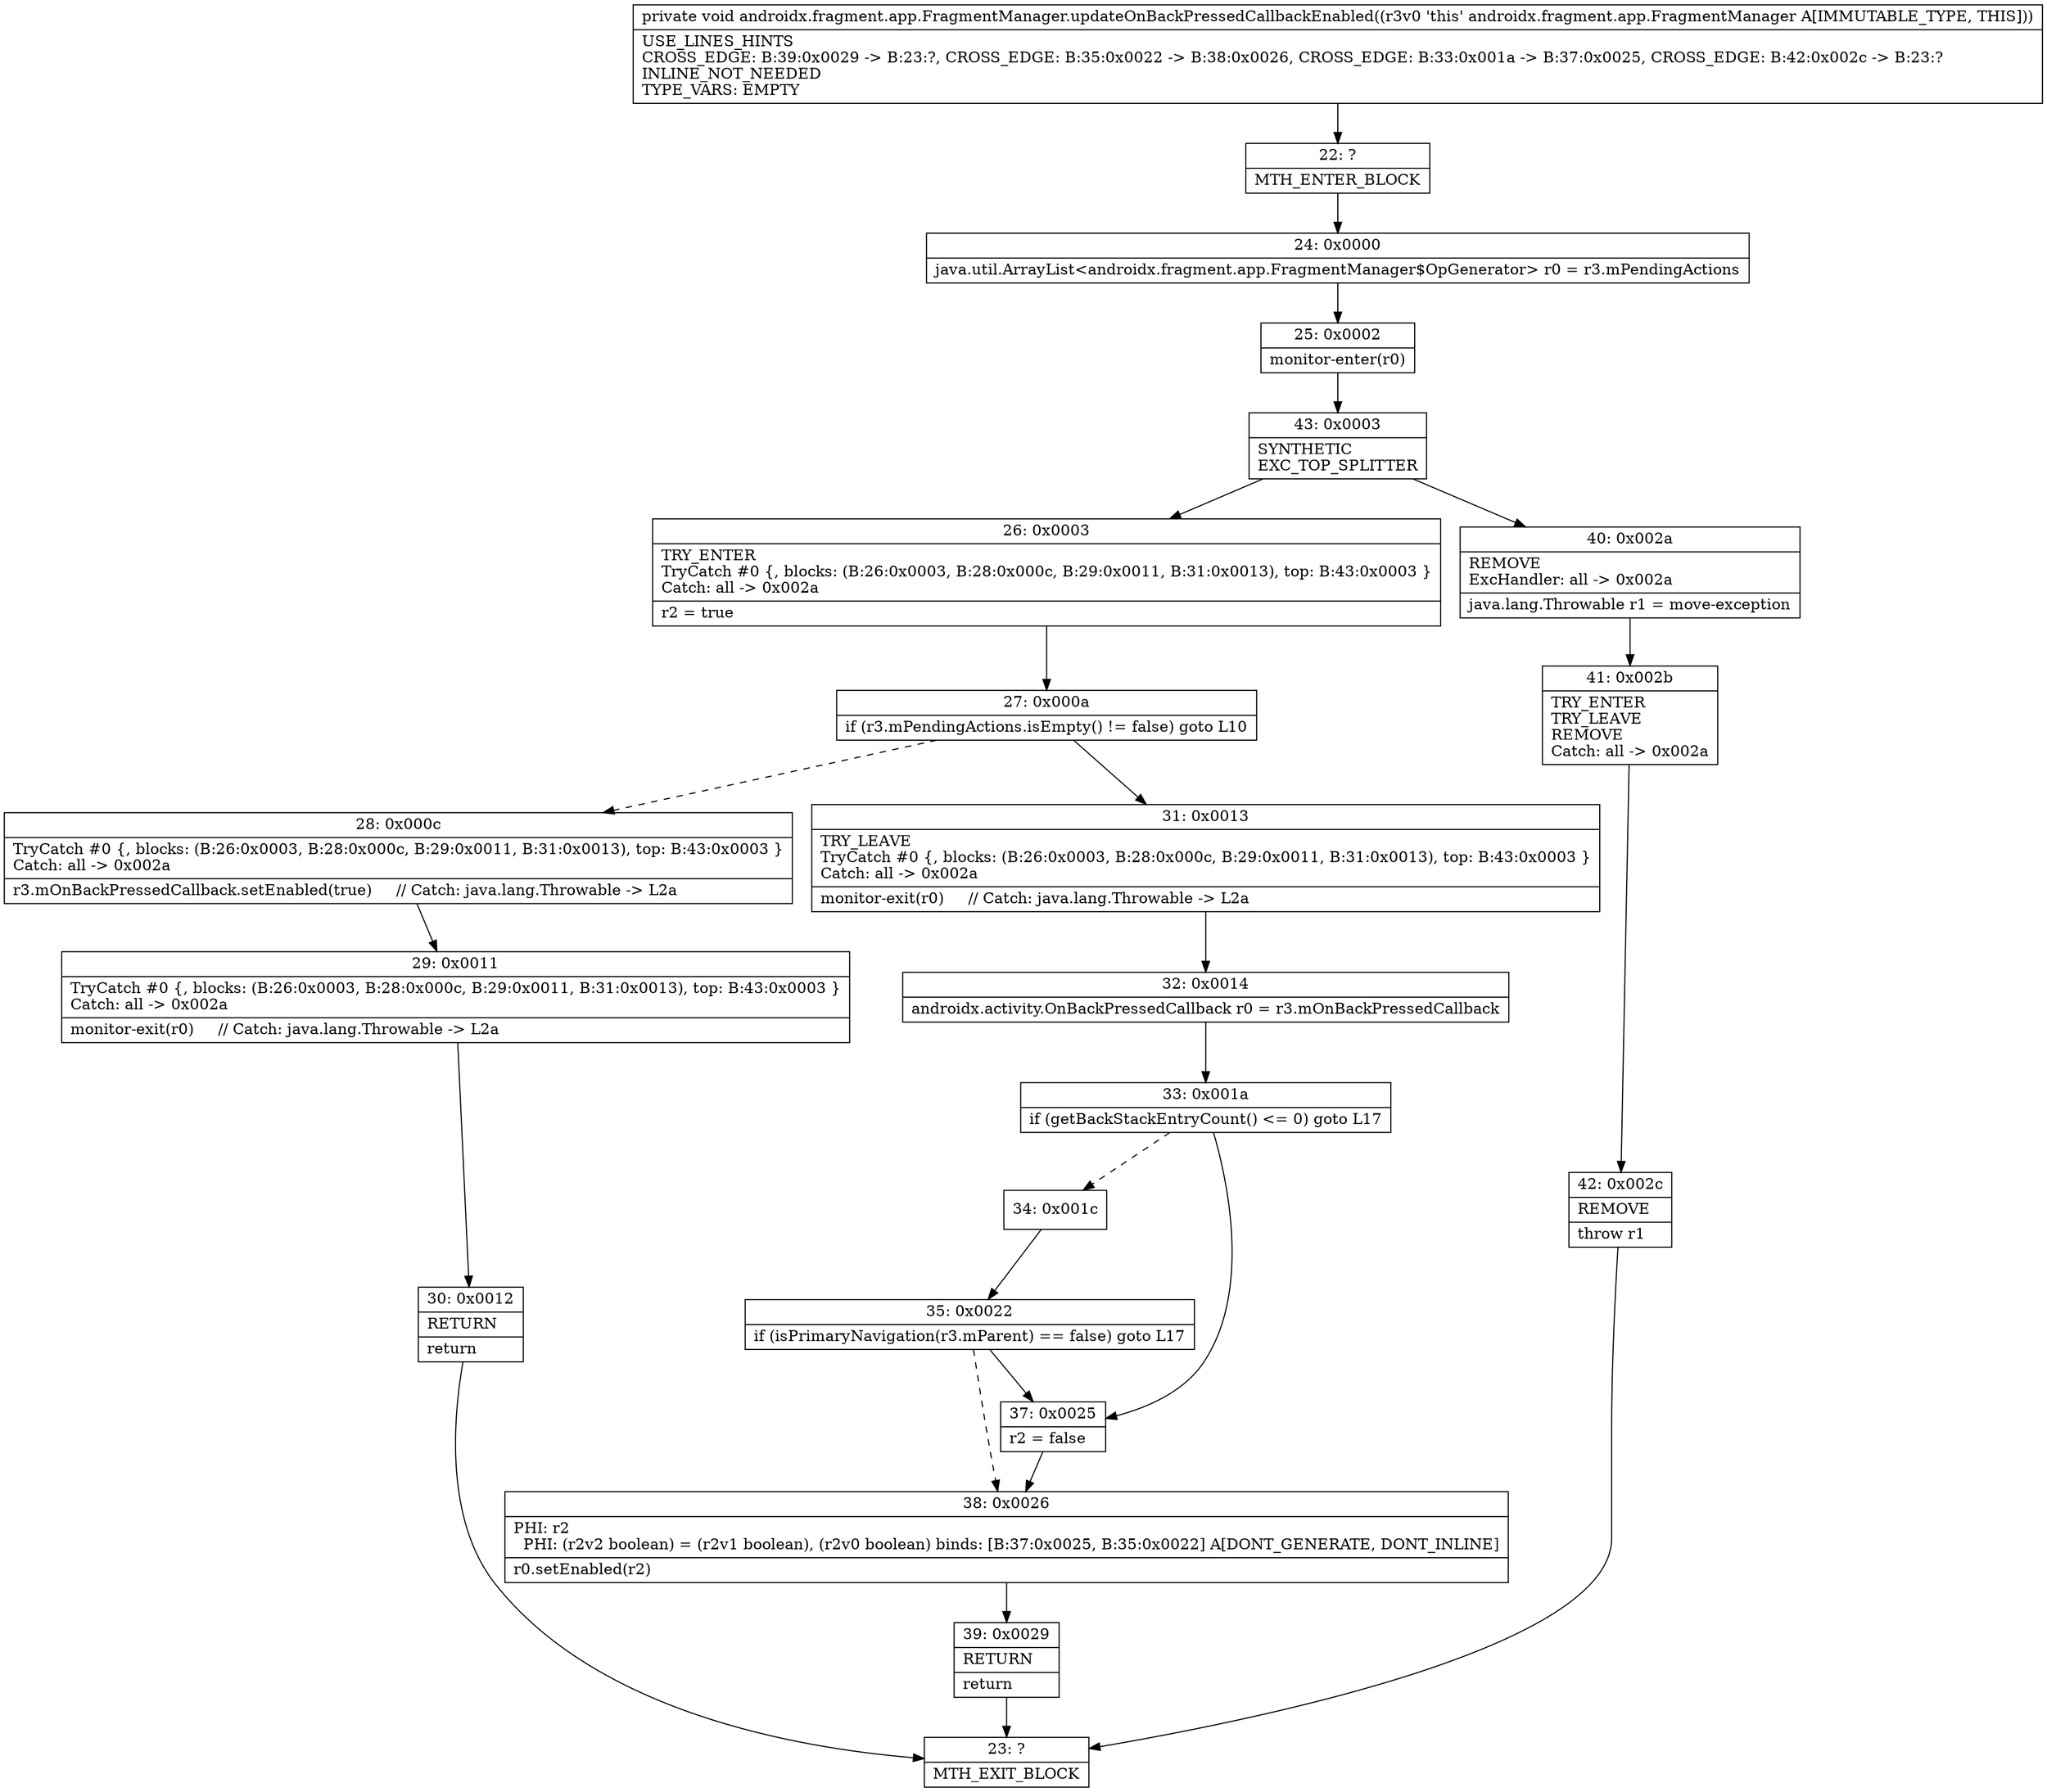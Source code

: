 digraph "CFG forandroidx.fragment.app.FragmentManager.updateOnBackPressedCallbackEnabled()V" {
Node_22 [shape=record,label="{22\:\ ?|MTH_ENTER_BLOCK\l}"];
Node_24 [shape=record,label="{24\:\ 0x0000|java.util.ArrayList\<androidx.fragment.app.FragmentManager$OpGenerator\> r0 = r3.mPendingActions\l}"];
Node_25 [shape=record,label="{25\:\ 0x0002|monitor\-enter(r0)\l}"];
Node_43 [shape=record,label="{43\:\ 0x0003|SYNTHETIC\lEXC_TOP_SPLITTER\l}"];
Node_26 [shape=record,label="{26\:\ 0x0003|TRY_ENTER\lTryCatch #0 \{, blocks: (B:26:0x0003, B:28:0x000c, B:29:0x0011, B:31:0x0013), top: B:43:0x0003 \}\lCatch: all \-\> 0x002a\l|r2 = true\l}"];
Node_27 [shape=record,label="{27\:\ 0x000a|if (r3.mPendingActions.isEmpty() != false) goto L10\l}"];
Node_28 [shape=record,label="{28\:\ 0x000c|TryCatch #0 \{, blocks: (B:26:0x0003, B:28:0x000c, B:29:0x0011, B:31:0x0013), top: B:43:0x0003 \}\lCatch: all \-\> 0x002a\l|r3.mOnBackPressedCallback.setEnabled(true)     \/\/ Catch: java.lang.Throwable \-\> L2a\l}"];
Node_29 [shape=record,label="{29\:\ 0x0011|TryCatch #0 \{, blocks: (B:26:0x0003, B:28:0x000c, B:29:0x0011, B:31:0x0013), top: B:43:0x0003 \}\lCatch: all \-\> 0x002a\l|monitor\-exit(r0)     \/\/ Catch: java.lang.Throwable \-\> L2a\l}"];
Node_30 [shape=record,label="{30\:\ 0x0012|RETURN\l|return\l}"];
Node_23 [shape=record,label="{23\:\ ?|MTH_EXIT_BLOCK\l}"];
Node_31 [shape=record,label="{31\:\ 0x0013|TRY_LEAVE\lTryCatch #0 \{, blocks: (B:26:0x0003, B:28:0x000c, B:29:0x0011, B:31:0x0013), top: B:43:0x0003 \}\lCatch: all \-\> 0x002a\l|monitor\-exit(r0)     \/\/ Catch: java.lang.Throwable \-\> L2a\l}"];
Node_32 [shape=record,label="{32\:\ 0x0014|androidx.activity.OnBackPressedCallback r0 = r3.mOnBackPressedCallback\l}"];
Node_33 [shape=record,label="{33\:\ 0x001a|if (getBackStackEntryCount() \<= 0) goto L17\l}"];
Node_34 [shape=record,label="{34\:\ 0x001c}"];
Node_35 [shape=record,label="{35\:\ 0x0022|if (isPrimaryNavigation(r3.mParent) == false) goto L17\l}"];
Node_38 [shape=record,label="{38\:\ 0x0026|PHI: r2 \l  PHI: (r2v2 boolean) = (r2v1 boolean), (r2v0 boolean) binds: [B:37:0x0025, B:35:0x0022] A[DONT_GENERATE, DONT_INLINE]\l|r0.setEnabled(r2)\l}"];
Node_39 [shape=record,label="{39\:\ 0x0029|RETURN\l|return\l}"];
Node_37 [shape=record,label="{37\:\ 0x0025|r2 = false\l}"];
Node_40 [shape=record,label="{40\:\ 0x002a|REMOVE\lExcHandler: all \-\> 0x002a\l|java.lang.Throwable r1 = move\-exception\l}"];
Node_41 [shape=record,label="{41\:\ 0x002b|TRY_ENTER\lTRY_LEAVE\lREMOVE\lCatch: all \-\> 0x002a\l}"];
Node_42 [shape=record,label="{42\:\ 0x002c|REMOVE\l|throw r1\l}"];
MethodNode[shape=record,label="{private void androidx.fragment.app.FragmentManager.updateOnBackPressedCallbackEnabled((r3v0 'this' androidx.fragment.app.FragmentManager A[IMMUTABLE_TYPE, THIS]))  | USE_LINES_HINTS\lCROSS_EDGE: B:39:0x0029 \-\> B:23:?, CROSS_EDGE: B:35:0x0022 \-\> B:38:0x0026, CROSS_EDGE: B:33:0x001a \-\> B:37:0x0025, CROSS_EDGE: B:42:0x002c \-\> B:23:?\lINLINE_NOT_NEEDED\lTYPE_VARS: EMPTY\l}"];
MethodNode -> Node_22;Node_22 -> Node_24;
Node_24 -> Node_25;
Node_25 -> Node_43;
Node_43 -> Node_26;
Node_43 -> Node_40;
Node_26 -> Node_27;
Node_27 -> Node_28[style=dashed];
Node_27 -> Node_31;
Node_28 -> Node_29;
Node_29 -> Node_30;
Node_30 -> Node_23;
Node_31 -> Node_32;
Node_32 -> Node_33;
Node_33 -> Node_34[style=dashed];
Node_33 -> Node_37;
Node_34 -> Node_35;
Node_35 -> Node_37;
Node_35 -> Node_38[style=dashed];
Node_38 -> Node_39;
Node_39 -> Node_23;
Node_37 -> Node_38;
Node_40 -> Node_41;
Node_41 -> Node_42;
Node_42 -> Node_23;
}

